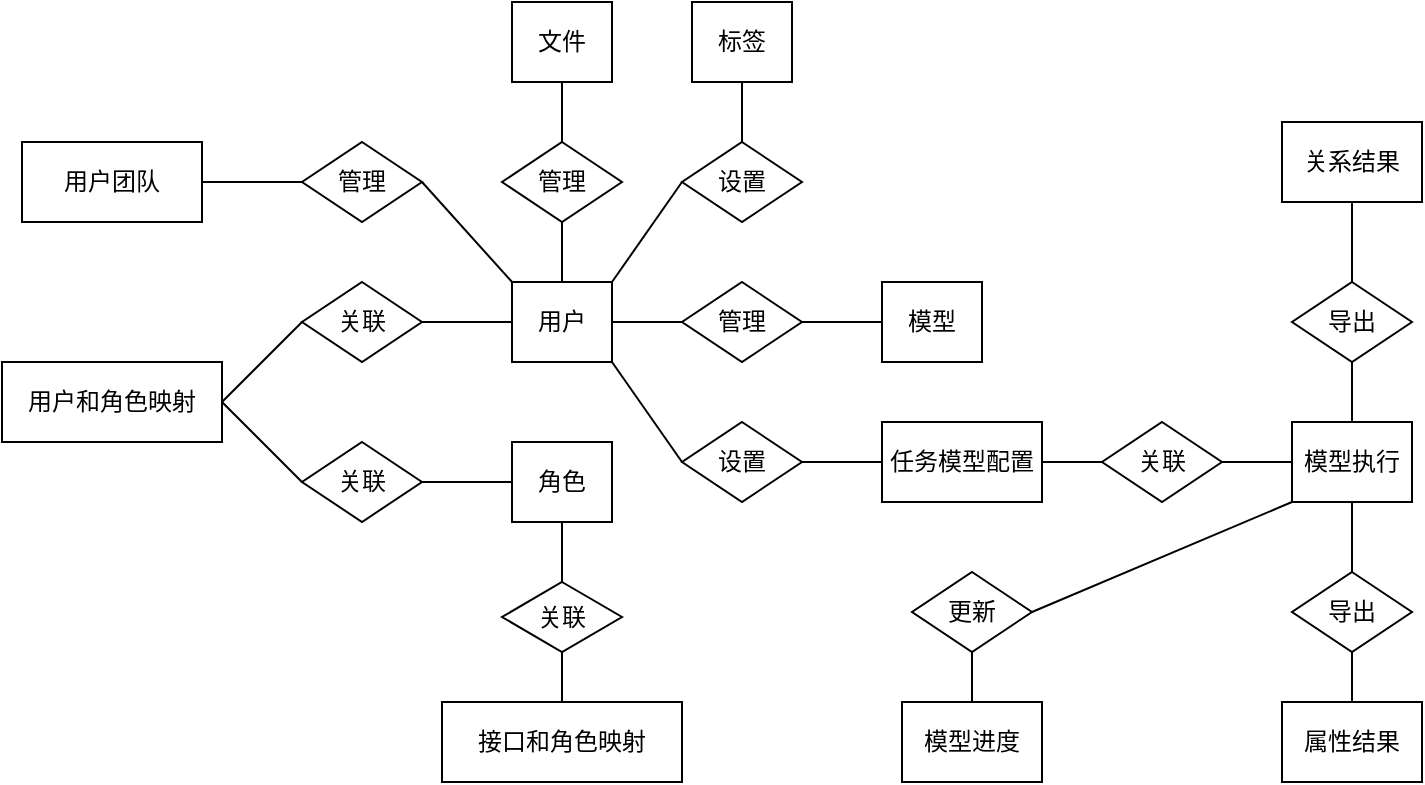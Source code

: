 <mxfile version="24.0.2" type="github">
  <diagram id="R2lEEEUBdFMjLlhIrx00" name="Page-1">
    <mxGraphModel dx="1051" dy="672" grid="0" gridSize="10" guides="1" tooltips="1" connect="1" arrows="1" fold="1" page="1" pageScale="1" pageWidth="850" pageHeight="1100" math="0" shadow="0" extFonts="Permanent Marker^https://fonts.googleapis.com/css?family=Permanent+Marker">
      <root>
        <mxCell id="0" />
        <mxCell id="1" parent="0" />
        <mxCell id="DumxdfxMkPSyO-a3eqvk-1" value="模型进度" style="rounded=0;whiteSpace=wrap;html=1;" vertex="1" parent="1">
          <mxGeometry x="527" y="653" width="70" height="40" as="geometry" />
        </mxCell>
        <mxCell id="DumxdfxMkPSyO-a3eqvk-2" value="模型" style="rounded=0;whiteSpace=wrap;html=1;" vertex="1" parent="1">
          <mxGeometry x="517" y="443" width="50" height="40" as="geometry" />
        </mxCell>
        <mxCell id="DumxdfxMkPSyO-a3eqvk-4" value="模型执行" style="rounded=0;whiteSpace=wrap;html=1;" vertex="1" parent="1">
          <mxGeometry x="722" y="513" width="60" height="40" as="geometry" />
        </mxCell>
        <mxCell id="DumxdfxMkPSyO-a3eqvk-5" value="任务模型配置" style="rounded=0;whiteSpace=wrap;html=1;" vertex="1" parent="1">
          <mxGeometry x="517" y="513" width="80" height="40" as="geometry" />
        </mxCell>
        <mxCell id="DumxdfxMkPSyO-a3eqvk-6" value="关系结果" style="rounded=0;whiteSpace=wrap;html=1;" vertex="1" parent="1">
          <mxGeometry x="717" y="363" width="70" height="40" as="geometry" />
        </mxCell>
        <mxCell id="DumxdfxMkPSyO-a3eqvk-7" value="属性结果" style="rounded=0;whiteSpace=wrap;html=1;" vertex="1" parent="1">
          <mxGeometry x="717" y="653" width="70" height="40" as="geometry" />
        </mxCell>
        <mxCell id="DumxdfxMkPSyO-a3eqvk-8" value="标签" style="rounded=0;whiteSpace=wrap;html=1;" vertex="1" parent="1">
          <mxGeometry x="422" y="303" width="50" height="40" as="geometry" />
        </mxCell>
        <mxCell id="DumxdfxMkPSyO-a3eqvk-9" value="文件" style="rounded=0;whiteSpace=wrap;html=1;" vertex="1" parent="1">
          <mxGeometry x="332" y="303" width="50" height="40" as="geometry" />
        </mxCell>
        <mxCell id="DumxdfxMkPSyO-a3eqvk-10" value="用户团队" style="rounded=0;whiteSpace=wrap;html=1;" vertex="1" parent="1">
          <mxGeometry x="87" y="373" width="90" height="40" as="geometry" />
        </mxCell>
        <mxCell id="DumxdfxMkPSyO-a3eqvk-11" value="用户和角色映射" style="rounded=0;whiteSpace=wrap;html=1;" vertex="1" parent="1">
          <mxGeometry x="77" y="483" width="110" height="40" as="geometry" />
        </mxCell>
        <mxCell id="DumxdfxMkPSyO-a3eqvk-12" value="接口和角色映射" style="rounded=0;whiteSpace=wrap;html=1;" vertex="1" parent="1">
          <mxGeometry x="297" y="653" width="120" height="40" as="geometry" />
        </mxCell>
        <mxCell id="DumxdfxMkPSyO-a3eqvk-13" value="角色" style="rounded=0;whiteSpace=wrap;html=1;" vertex="1" parent="1">
          <mxGeometry x="332" y="523" width="50" height="40" as="geometry" />
        </mxCell>
        <mxCell id="DumxdfxMkPSyO-a3eqvk-14" value="用户" style="rounded=0;whiteSpace=wrap;html=1;" vertex="1" parent="1">
          <mxGeometry x="332" y="443" width="50" height="40" as="geometry" />
        </mxCell>
        <mxCell id="DumxdfxMkPSyO-a3eqvk-15" value="关联" style="rhombus;whiteSpace=wrap;html=1;" vertex="1" parent="1">
          <mxGeometry x="227" y="443" width="60" height="40" as="geometry" />
        </mxCell>
        <mxCell id="DumxdfxMkPSyO-a3eqvk-16" value="关联" style="rhombus;whiteSpace=wrap;html=1;" vertex="1" parent="1">
          <mxGeometry x="227" y="523" width="60" height="40" as="geometry" />
        </mxCell>
        <mxCell id="DumxdfxMkPSyO-a3eqvk-17" value="" style="endArrow=none;html=1;rounded=0;exitX=1;exitY=0.5;exitDx=0;exitDy=0;entryX=0;entryY=0.5;entryDx=0;entryDy=0;" edge="1" parent="1" source="DumxdfxMkPSyO-a3eqvk-11" target="DumxdfxMkPSyO-a3eqvk-15">
          <mxGeometry width="50" height="50" relative="1" as="geometry">
            <mxPoint x="377" y="533" as="sourcePoint" />
            <mxPoint x="427" y="483" as="targetPoint" />
          </mxGeometry>
        </mxCell>
        <mxCell id="DumxdfxMkPSyO-a3eqvk-18" value="" style="endArrow=none;html=1;rounded=0;exitX=1;exitY=0.5;exitDx=0;exitDy=0;entryX=0;entryY=0.5;entryDx=0;entryDy=0;" edge="1" parent="1" source="DumxdfxMkPSyO-a3eqvk-11" target="DumxdfxMkPSyO-a3eqvk-16">
          <mxGeometry width="50" height="50" relative="1" as="geometry">
            <mxPoint x="197" y="503" as="sourcePoint" />
            <mxPoint x="267" y="448" as="targetPoint" />
          </mxGeometry>
        </mxCell>
        <mxCell id="DumxdfxMkPSyO-a3eqvk-19" value="" style="endArrow=none;html=1;rounded=0;exitX=1;exitY=0.5;exitDx=0;exitDy=0;entryX=0;entryY=0.5;entryDx=0;entryDy=0;" edge="1" parent="1" source="DumxdfxMkPSyO-a3eqvk-15" target="DumxdfxMkPSyO-a3eqvk-14">
          <mxGeometry width="50" height="50" relative="1" as="geometry">
            <mxPoint x="197" y="513" as="sourcePoint" />
            <mxPoint x="267" y="448" as="targetPoint" />
          </mxGeometry>
        </mxCell>
        <mxCell id="DumxdfxMkPSyO-a3eqvk-20" value="" style="endArrow=none;html=1;rounded=0;exitX=1;exitY=0.5;exitDx=0;exitDy=0;entryX=0;entryY=0.5;entryDx=0;entryDy=0;" edge="1" parent="1" source="DumxdfxMkPSyO-a3eqvk-16" target="DumxdfxMkPSyO-a3eqvk-13">
          <mxGeometry width="50" height="50" relative="1" as="geometry">
            <mxPoint x="377" y="448" as="sourcePoint" />
            <mxPoint x="427" y="448" as="targetPoint" />
          </mxGeometry>
        </mxCell>
        <mxCell id="DumxdfxMkPSyO-a3eqvk-22" value="" style="endArrow=none;html=1;rounded=0;entryX=0.5;entryY=0;entryDx=0;entryDy=0;" edge="1" parent="1" source="DumxdfxMkPSyO-a3eqvk-23" target="DumxdfxMkPSyO-a3eqvk-12">
          <mxGeometry width="50" height="50" relative="1" as="geometry">
            <mxPoint x="292" y="548" as="sourcePoint" />
            <mxPoint x="342" y="548" as="targetPoint" />
          </mxGeometry>
        </mxCell>
        <mxCell id="DumxdfxMkPSyO-a3eqvk-23" value="关联" style="rhombus;whiteSpace=wrap;html=1;" vertex="1" parent="1">
          <mxGeometry x="327" y="593" width="60" height="35" as="geometry" />
        </mxCell>
        <mxCell id="DumxdfxMkPSyO-a3eqvk-25" value="" style="endArrow=none;html=1;rounded=0;entryX=0.5;entryY=0;entryDx=0;entryDy=0;exitX=0.5;exitY=1;exitDx=0;exitDy=0;" edge="1" parent="1" source="DumxdfxMkPSyO-a3eqvk-13" target="DumxdfxMkPSyO-a3eqvk-23">
          <mxGeometry width="50" height="50" relative="1" as="geometry">
            <mxPoint x="447" y="688" as="sourcePoint" />
            <mxPoint x="447" y="713" as="targetPoint" />
          </mxGeometry>
        </mxCell>
        <mxCell id="DumxdfxMkPSyO-a3eqvk-26" value="管理" style="rhombus;whiteSpace=wrap;html=1;" vertex="1" parent="1">
          <mxGeometry x="417" y="443" width="60" height="40" as="geometry" />
        </mxCell>
        <mxCell id="DumxdfxMkPSyO-a3eqvk-27" value="管理" style="rhombus;whiteSpace=wrap;html=1;" vertex="1" parent="1">
          <mxGeometry x="327" y="373" width="60" height="40" as="geometry" />
        </mxCell>
        <mxCell id="DumxdfxMkPSyO-a3eqvk-28" value="" style="endArrow=none;html=1;rounded=0;exitX=1;exitY=0.5;exitDx=0;exitDy=0;entryX=0;entryY=0.5;entryDx=0;entryDy=0;" edge="1" parent="1" source="DumxdfxMkPSyO-a3eqvk-14" target="DumxdfxMkPSyO-a3eqvk-26">
          <mxGeometry width="50" height="50" relative="1" as="geometry">
            <mxPoint x="407" y="493" as="sourcePoint" />
            <mxPoint x="452" y="493" as="targetPoint" />
          </mxGeometry>
        </mxCell>
        <mxCell id="DumxdfxMkPSyO-a3eqvk-29" value="" style="endArrow=none;html=1;rounded=0;exitX=1;exitY=0.5;exitDx=0;exitDy=0;entryX=0;entryY=0.5;entryDx=0;entryDy=0;" edge="1" parent="1" source="DumxdfxMkPSyO-a3eqvk-26" target="DumxdfxMkPSyO-a3eqvk-2">
          <mxGeometry width="50" height="50" relative="1" as="geometry">
            <mxPoint x="482" y="483" as="sourcePoint" />
            <mxPoint x="517" y="483" as="targetPoint" />
          </mxGeometry>
        </mxCell>
        <mxCell id="DumxdfxMkPSyO-a3eqvk-30" value="" style="endArrow=none;html=1;rounded=0;exitX=0.5;exitY=1;exitDx=0;exitDy=0;" edge="1" parent="1" source="DumxdfxMkPSyO-a3eqvk-27" target="DumxdfxMkPSyO-a3eqvk-14">
          <mxGeometry width="50" height="50" relative="1" as="geometry">
            <mxPoint x="392" y="473" as="sourcePoint" />
            <mxPoint x="427" y="473" as="targetPoint" />
          </mxGeometry>
        </mxCell>
        <mxCell id="DumxdfxMkPSyO-a3eqvk-31" value="" style="endArrow=none;html=1;rounded=0;exitX=0.5;exitY=1;exitDx=0;exitDy=0;entryX=0.5;entryY=0;entryDx=0;entryDy=0;" edge="1" parent="1" source="DumxdfxMkPSyO-a3eqvk-9" target="DumxdfxMkPSyO-a3eqvk-27">
          <mxGeometry width="50" height="50" relative="1" as="geometry">
            <mxPoint x="367" y="423" as="sourcePoint" />
            <mxPoint x="357" y="383" as="targetPoint" />
          </mxGeometry>
        </mxCell>
        <mxCell id="DumxdfxMkPSyO-a3eqvk-32" value="设置" style="rhombus;whiteSpace=wrap;html=1;" vertex="1" parent="1">
          <mxGeometry x="417" y="373" width="60" height="40" as="geometry" />
        </mxCell>
        <mxCell id="DumxdfxMkPSyO-a3eqvk-33" value="" style="endArrow=none;html=1;rounded=0;exitX=0;exitY=0.5;exitDx=0;exitDy=0;entryX=1;entryY=0;entryDx=0;entryDy=0;" edge="1" parent="1" source="DumxdfxMkPSyO-a3eqvk-32" target="DumxdfxMkPSyO-a3eqvk-14">
          <mxGeometry width="50" height="50" relative="1" as="geometry">
            <mxPoint x="367" y="423" as="sourcePoint" />
            <mxPoint x="367" y="453" as="targetPoint" />
          </mxGeometry>
        </mxCell>
        <mxCell id="DumxdfxMkPSyO-a3eqvk-34" value="" style="endArrow=none;html=1;rounded=0;exitX=0.5;exitY=1;exitDx=0;exitDy=0;entryX=0.5;entryY=0;entryDx=0;entryDy=0;" edge="1" parent="1" source="DumxdfxMkPSyO-a3eqvk-8" target="DumxdfxMkPSyO-a3eqvk-32">
          <mxGeometry width="50" height="50" relative="1" as="geometry">
            <mxPoint x="367" y="353" as="sourcePoint" />
            <mxPoint x="367" y="383" as="targetPoint" />
          </mxGeometry>
        </mxCell>
        <mxCell id="DumxdfxMkPSyO-a3eqvk-35" value="" style="endArrow=none;html=1;rounded=0;entryX=1;entryY=1;entryDx=0;entryDy=0;exitX=0;exitY=0.5;exitDx=0;exitDy=0;" edge="1" parent="1" source="DumxdfxMkPSyO-a3eqvk-36" target="DumxdfxMkPSyO-a3eqvk-14">
          <mxGeometry width="50" height="50" relative="1" as="geometry">
            <mxPoint x="447" y="533" as="sourcePoint" />
            <mxPoint x="387" y="483" as="targetPoint" />
          </mxGeometry>
        </mxCell>
        <mxCell id="DumxdfxMkPSyO-a3eqvk-36" value="设置" style="rhombus;whiteSpace=wrap;html=1;" vertex="1" parent="1">
          <mxGeometry x="417" y="513" width="60" height="40" as="geometry" />
        </mxCell>
        <mxCell id="DumxdfxMkPSyO-a3eqvk-37" value="" style="endArrow=none;html=1;rounded=0;exitX=1;exitY=0.5;exitDx=0;exitDy=0;entryX=0;entryY=0.5;entryDx=0;entryDy=0;" edge="1" parent="1" source="DumxdfxMkPSyO-a3eqvk-36" target="DumxdfxMkPSyO-a3eqvk-5">
          <mxGeometry width="50" height="50" relative="1" as="geometry">
            <mxPoint x="487" y="473" as="sourcePoint" />
            <mxPoint x="527" y="473" as="targetPoint" />
          </mxGeometry>
        </mxCell>
        <mxCell id="DumxdfxMkPSyO-a3eqvk-38" value="更新" style="rhombus;whiteSpace=wrap;html=1;" vertex="1" parent="1">
          <mxGeometry x="532" y="588" width="60" height="40" as="geometry" />
        </mxCell>
        <mxCell id="DumxdfxMkPSyO-a3eqvk-39" value="导出" style="rhombus;whiteSpace=wrap;html=1;" vertex="1" parent="1">
          <mxGeometry x="722" y="588" width="60" height="40" as="geometry" />
        </mxCell>
        <mxCell id="DumxdfxMkPSyO-a3eqvk-40" value="导出" style="rhombus;whiteSpace=wrap;html=1;" vertex="1" parent="1">
          <mxGeometry x="722" y="443" width="60" height="40" as="geometry" />
        </mxCell>
        <mxCell id="DumxdfxMkPSyO-a3eqvk-41" value="" style="endArrow=none;html=1;rounded=0;exitX=0.5;exitY=1;exitDx=0;exitDy=0;entryX=0.5;entryY=0;entryDx=0;entryDy=0;" edge="1" parent="1" source="DumxdfxMkPSyO-a3eqvk-39" target="DumxdfxMkPSyO-a3eqvk-7">
          <mxGeometry width="50" height="50" relative="1" as="geometry">
            <mxPoint x="832" y="633" as="sourcePoint" />
            <mxPoint x="872" y="633" as="targetPoint" />
          </mxGeometry>
        </mxCell>
        <mxCell id="DumxdfxMkPSyO-a3eqvk-42" value="" style="endArrow=none;html=1;rounded=0;exitX=0.5;exitY=0;exitDx=0;exitDy=0;entryX=0.5;entryY=1;entryDx=0;entryDy=0;" edge="1" parent="1" source="DumxdfxMkPSyO-a3eqvk-39" target="DumxdfxMkPSyO-a3eqvk-4">
          <mxGeometry width="50" height="50" relative="1" as="geometry">
            <mxPoint x="562" y="483" as="sourcePoint" />
            <mxPoint x="602" y="483" as="targetPoint" />
          </mxGeometry>
        </mxCell>
        <mxCell id="DumxdfxMkPSyO-a3eqvk-43" value="" style="endArrow=none;html=1;rounded=0;entryX=0.5;entryY=1;entryDx=0;entryDy=0;" edge="1" parent="1" source="DumxdfxMkPSyO-a3eqvk-4" target="DumxdfxMkPSyO-a3eqvk-40">
          <mxGeometry width="50" height="50" relative="1" as="geometry">
            <mxPoint x="572" y="493" as="sourcePoint" />
            <mxPoint x="612" y="493" as="targetPoint" />
          </mxGeometry>
        </mxCell>
        <mxCell id="DumxdfxMkPSyO-a3eqvk-44" value="" style="endArrow=none;html=1;rounded=0;entryX=0.5;entryY=1;entryDx=0;entryDy=0;" edge="1" parent="1" source="DumxdfxMkPSyO-a3eqvk-40" target="DumxdfxMkPSyO-a3eqvk-6">
          <mxGeometry width="50" height="50" relative="1" as="geometry">
            <mxPoint x="582" y="503" as="sourcePoint" />
            <mxPoint x="622" y="503" as="targetPoint" />
          </mxGeometry>
        </mxCell>
        <mxCell id="DumxdfxMkPSyO-a3eqvk-45" value="" style="endArrow=none;html=1;rounded=0;exitX=1;exitY=0.5;exitDx=0;exitDy=0;entryX=0;entryY=1;entryDx=0;entryDy=0;" edge="1" parent="1" source="DumxdfxMkPSyO-a3eqvk-38" target="DumxdfxMkPSyO-a3eqvk-4">
          <mxGeometry width="50" height="50" relative="1" as="geometry">
            <mxPoint x="697" y="598" as="sourcePoint" />
            <mxPoint x="697" y="563" as="targetPoint" />
          </mxGeometry>
        </mxCell>
        <mxCell id="DumxdfxMkPSyO-a3eqvk-46" value="" style="endArrow=none;html=1;rounded=0;exitX=0.5;exitY=0;exitDx=0;exitDy=0;entryX=0.5;entryY=1;entryDx=0;entryDy=0;" edge="1" parent="1" source="DumxdfxMkPSyO-a3eqvk-1" target="DumxdfxMkPSyO-a3eqvk-38">
          <mxGeometry width="50" height="50" relative="1" as="geometry">
            <mxPoint x="622" y="613" as="sourcePoint" />
            <mxPoint x="667" y="563" as="targetPoint" />
          </mxGeometry>
        </mxCell>
        <mxCell id="DumxdfxMkPSyO-a3eqvk-47" value="关联" style="rhombus;whiteSpace=wrap;html=1;" vertex="1" parent="1">
          <mxGeometry x="627" y="513" width="60" height="40" as="geometry" />
        </mxCell>
        <mxCell id="DumxdfxMkPSyO-a3eqvk-48" value="" style="endArrow=none;html=1;rounded=0;entryX=1;entryY=0.5;entryDx=0;entryDy=0;exitX=0;exitY=0.5;exitDx=0;exitDy=0;" edge="1" parent="1" source="DumxdfxMkPSyO-a3eqvk-47" target="DumxdfxMkPSyO-a3eqvk-5">
          <mxGeometry width="50" height="50" relative="1" as="geometry">
            <mxPoint x="762" y="453" as="sourcePoint" />
            <mxPoint x="762" y="413" as="targetPoint" />
          </mxGeometry>
        </mxCell>
        <mxCell id="DumxdfxMkPSyO-a3eqvk-49" value="" style="endArrow=none;html=1;rounded=0;exitX=0;exitY=0.5;exitDx=0;exitDy=0;" edge="1" parent="1" source="DumxdfxMkPSyO-a3eqvk-4">
          <mxGeometry width="50" height="50" relative="1" as="geometry">
            <mxPoint x="637" y="543" as="sourcePoint" />
            <mxPoint x="687" y="533" as="targetPoint" />
          </mxGeometry>
        </mxCell>
        <mxCell id="DumxdfxMkPSyO-a3eqvk-50" value="管理" style="rhombus;whiteSpace=wrap;html=1;" vertex="1" parent="1">
          <mxGeometry x="227" y="373" width="60" height="40" as="geometry" />
        </mxCell>
        <mxCell id="DumxdfxMkPSyO-a3eqvk-52" value="" style="endArrow=none;html=1;rounded=0;entryX=1;entryY=0.5;entryDx=0;entryDy=0;exitX=0;exitY=0.5;exitDx=0;exitDy=0;" edge="1" parent="1" source="DumxdfxMkPSyO-a3eqvk-50" target="DumxdfxMkPSyO-a3eqvk-10">
          <mxGeometry width="50" height="50" relative="1" as="geometry">
            <mxPoint x="367" y="573" as="sourcePoint" />
            <mxPoint x="367" y="603" as="targetPoint" />
          </mxGeometry>
        </mxCell>
        <mxCell id="DumxdfxMkPSyO-a3eqvk-53" value="" style="endArrow=none;html=1;rounded=0;exitX=0;exitY=0;exitDx=0;exitDy=0;" edge="1" parent="1" source="DumxdfxMkPSyO-a3eqvk-14">
          <mxGeometry width="50" height="50" relative="1" as="geometry">
            <mxPoint x="142" y="613" as="sourcePoint" />
            <mxPoint x="287" y="393" as="targetPoint" />
          </mxGeometry>
        </mxCell>
      </root>
    </mxGraphModel>
  </diagram>
</mxfile>
